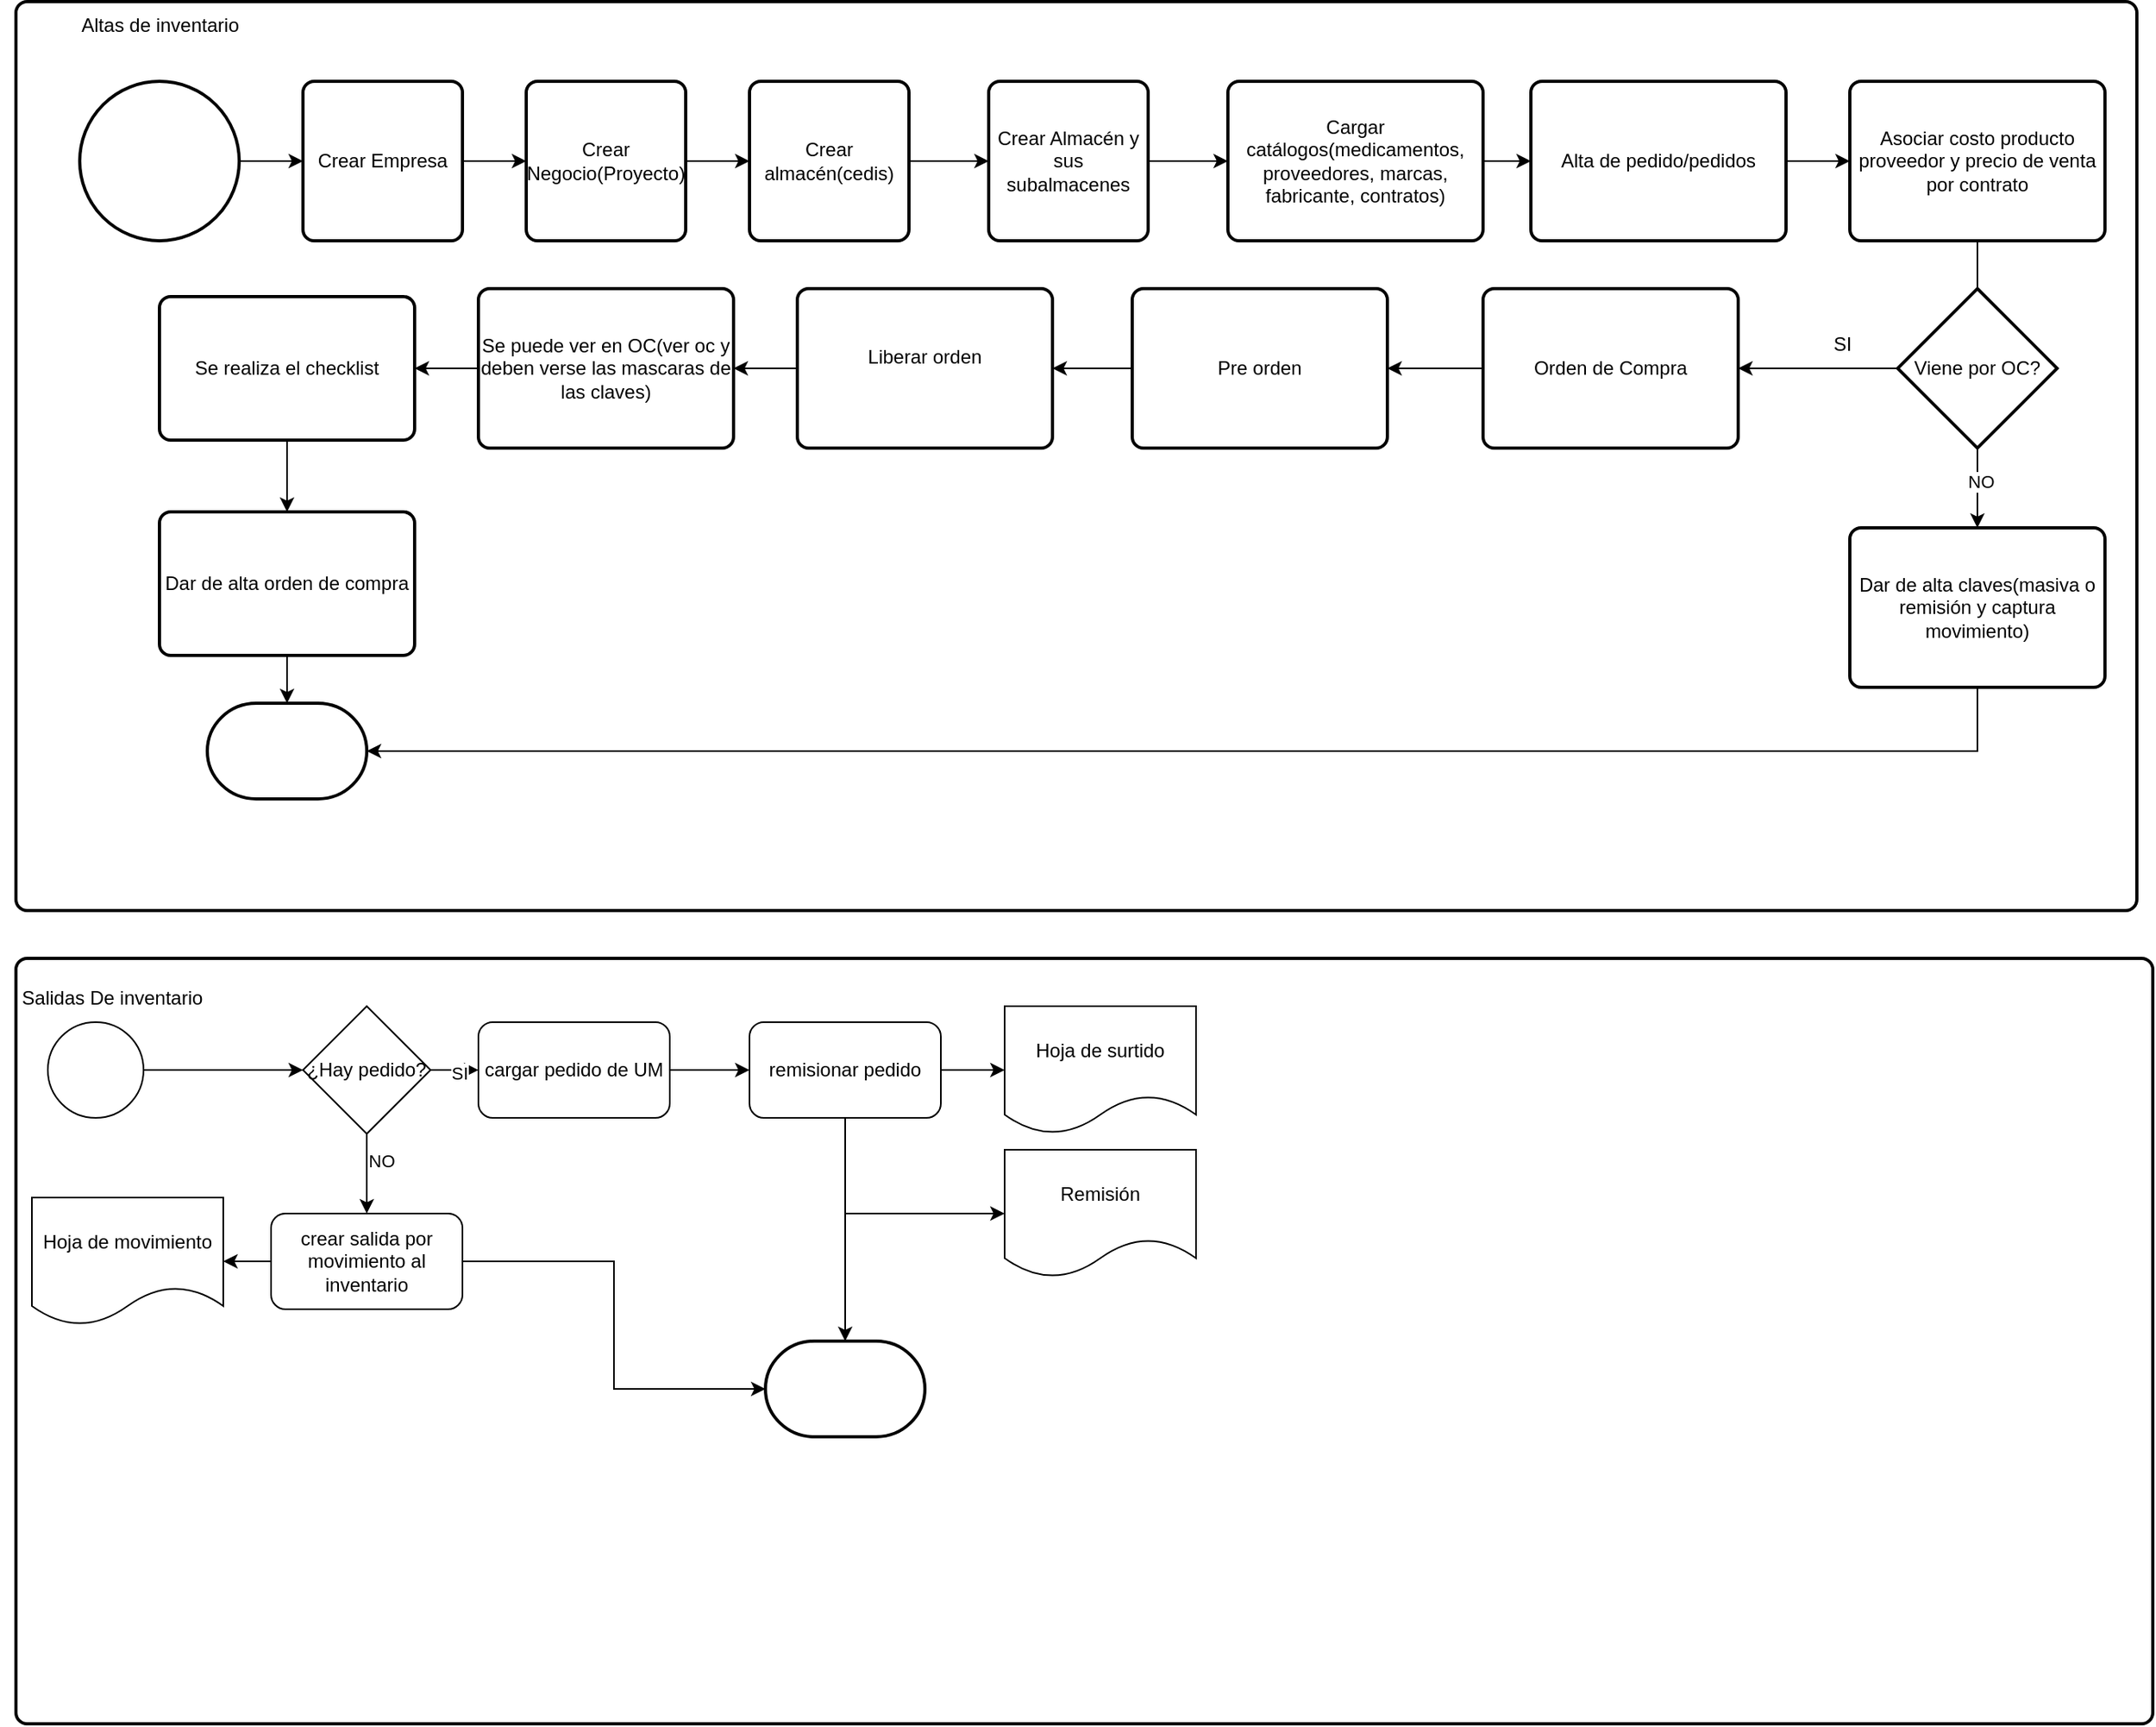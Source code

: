 <mxfile version="28.2.6">
  <diagram name="Página-1" id="Hsmyq0QHZBYc-oGVlMQ4">
    <mxGraphModel dx="1600" dy="1829" grid="1" gridSize="10" guides="1" tooltips="1" connect="1" arrows="1" fold="1" page="1" pageScale="1" pageWidth="827" pageHeight="1169" math="0" shadow="0">
      <root>
        <mxCell id="0" />
        <mxCell id="1" parent="0" />
        <mxCell id="D-_3n276E0AiOtU3BTp9-39" value="" style="rounded=1;whiteSpace=wrap;html=1;absoluteArcSize=1;arcSize=14;strokeWidth=2;" parent="1" vertex="1">
          <mxGeometry x="80" y="600" width="1340" height="480" as="geometry" />
        </mxCell>
        <mxCell id="D-_3n276E0AiOtU3BTp9-34" value="" style="rounded=1;whiteSpace=wrap;html=1;absoluteArcSize=1;arcSize=14;strokeWidth=2;" parent="1" vertex="1">
          <mxGeometry x="80" width="1330" height="570" as="geometry" />
        </mxCell>
        <mxCell id="D-_3n276E0AiOtU3BTp9-4" value="" style="edgeStyle=orthogonalEdgeStyle;rounded=0;orthogonalLoop=1;jettySize=auto;html=1;" parent="1" source="D-_3n276E0AiOtU3BTp9-1" target="D-_3n276E0AiOtU3BTp9-2" edge="1">
          <mxGeometry relative="1" as="geometry" />
        </mxCell>
        <mxCell id="D-_3n276E0AiOtU3BTp9-1" value="" style="strokeWidth=2;html=1;shape=mxgraph.flowchart.start_2;whiteSpace=wrap;" parent="1" vertex="1">
          <mxGeometry x="120" y="50" width="100" height="100" as="geometry" />
        </mxCell>
        <mxCell id="D-_3n276E0AiOtU3BTp9-5" value="" style="edgeStyle=orthogonalEdgeStyle;rounded=0;orthogonalLoop=1;jettySize=auto;html=1;" parent="1" source="D-_3n276E0AiOtU3BTp9-2" target="D-_3n276E0AiOtU3BTp9-3" edge="1">
          <mxGeometry relative="1" as="geometry" />
        </mxCell>
        <mxCell id="D-_3n276E0AiOtU3BTp9-2" value="Crear Empresa" style="rounded=1;whiteSpace=wrap;html=1;absoluteArcSize=1;arcSize=14;strokeWidth=2;" parent="1" vertex="1">
          <mxGeometry x="260" y="50" width="100" height="100" as="geometry" />
        </mxCell>
        <mxCell id="D-_3n276E0AiOtU3BTp9-7" value="" style="edgeStyle=orthogonalEdgeStyle;rounded=0;orthogonalLoop=1;jettySize=auto;html=1;" parent="1" source="D-_3n276E0AiOtU3BTp9-3" target="D-_3n276E0AiOtU3BTp9-6" edge="1">
          <mxGeometry relative="1" as="geometry" />
        </mxCell>
        <mxCell id="D-_3n276E0AiOtU3BTp9-3" value="Crear Negocio(Proyecto)" style="rounded=1;whiteSpace=wrap;html=1;absoluteArcSize=1;arcSize=14;strokeWidth=2;" parent="1" vertex="1">
          <mxGeometry x="400" y="50" width="100" height="100" as="geometry" />
        </mxCell>
        <mxCell id="D-_3n276E0AiOtU3BTp9-9" value="" style="edgeStyle=orthogonalEdgeStyle;rounded=0;orthogonalLoop=1;jettySize=auto;html=1;" parent="1" source="D-_3n276E0AiOtU3BTp9-6" target="D-_3n276E0AiOtU3BTp9-8" edge="1">
          <mxGeometry relative="1" as="geometry" />
        </mxCell>
        <mxCell id="D-_3n276E0AiOtU3BTp9-6" value="Crear almacén(cedis)" style="rounded=1;whiteSpace=wrap;html=1;absoluteArcSize=1;arcSize=14;strokeWidth=2;" parent="1" vertex="1">
          <mxGeometry x="540" y="50" width="100" height="100" as="geometry" />
        </mxCell>
        <mxCell id="D-_3n276E0AiOtU3BTp9-11" value="" style="edgeStyle=orthogonalEdgeStyle;rounded=0;orthogonalLoop=1;jettySize=auto;html=1;" parent="1" source="D-_3n276E0AiOtU3BTp9-8" target="D-_3n276E0AiOtU3BTp9-10" edge="1">
          <mxGeometry relative="1" as="geometry" />
        </mxCell>
        <mxCell id="D-_3n276E0AiOtU3BTp9-8" value="Crear Almacén y sus subalmacenes" style="rounded=1;whiteSpace=wrap;html=1;absoluteArcSize=1;arcSize=14;strokeWidth=2;" parent="1" vertex="1">
          <mxGeometry x="690" y="50" width="100" height="100" as="geometry" />
        </mxCell>
        <mxCell id="D-_3n276E0AiOtU3BTp9-13" value="" style="edgeStyle=orthogonalEdgeStyle;rounded=0;orthogonalLoop=1;jettySize=auto;html=1;" parent="1" source="D-_3n276E0AiOtU3BTp9-10" target="D-_3n276E0AiOtU3BTp9-12" edge="1">
          <mxGeometry relative="1" as="geometry" />
        </mxCell>
        <mxCell id="D-_3n276E0AiOtU3BTp9-10" value="Cargar catálogos(medicamentos, proveedores, marcas, fabricante, contratos)" style="rounded=1;whiteSpace=wrap;html=1;absoluteArcSize=1;arcSize=14;strokeWidth=2;" parent="1" vertex="1">
          <mxGeometry x="840" y="50" width="160" height="100" as="geometry" />
        </mxCell>
        <mxCell id="D-_3n276E0AiOtU3BTp9-15" value="" style="edgeStyle=orthogonalEdgeStyle;rounded=0;orthogonalLoop=1;jettySize=auto;html=1;" parent="1" source="D-_3n276E0AiOtU3BTp9-12" target="D-_3n276E0AiOtU3BTp9-14" edge="1">
          <mxGeometry relative="1" as="geometry" />
        </mxCell>
        <mxCell id="D-_3n276E0AiOtU3BTp9-12" value="Alta de pedido/pedidos" style="rounded=1;whiteSpace=wrap;html=1;absoluteArcSize=1;arcSize=14;strokeWidth=2;" parent="1" vertex="1">
          <mxGeometry x="1030" y="50" width="160" height="100" as="geometry" />
        </mxCell>
        <mxCell id="D-_3n276E0AiOtU3BTp9-17" value="" style="edgeStyle=orthogonalEdgeStyle;rounded=0;orthogonalLoop=1;jettySize=auto;html=1;" parent="1" source="D-_3n276E0AiOtU3BTp9-14" target="D-_3n276E0AiOtU3BTp9-16" edge="1">
          <mxGeometry relative="1" as="geometry" />
        </mxCell>
        <mxCell id="D-_3n276E0AiOtU3BTp9-31" value="NO" style="edgeLabel;html=1;align=center;verticalAlign=middle;resizable=0;points=[];" parent="D-_3n276E0AiOtU3BTp9-17" vertex="1" connectable="0">
          <mxGeometry x="0.681" y="2" relative="1" as="geometry">
            <mxPoint y="-1" as="offset" />
          </mxGeometry>
        </mxCell>
        <mxCell id="D-_3n276E0AiOtU3BTp9-14" value="Asociar costo producto proveedor y precio de venta por contrato" style="rounded=1;whiteSpace=wrap;html=1;absoluteArcSize=1;arcSize=14;strokeWidth=2;" parent="1" vertex="1">
          <mxGeometry x="1230" y="50" width="160" height="100" as="geometry" />
        </mxCell>
        <mxCell id="D-_3n276E0AiOtU3BTp9-19" value="" style="edgeStyle=orthogonalEdgeStyle;rounded=0;orthogonalLoop=1;jettySize=auto;html=1;exitX=0;exitY=0.5;exitDx=0;exitDy=0;exitPerimeter=0;" parent="1" source="D-_3n276E0AiOtU3BTp9-30" target="D-_3n276E0AiOtU3BTp9-18" edge="1">
          <mxGeometry relative="1" as="geometry" />
        </mxCell>
        <mxCell id="D-_3n276E0AiOtU3BTp9-40" style="edgeStyle=orthogonalEdgeStyle;rounded=0;orthogonalLoop=1;jettySize=auto;html=1;exitX=0.5;exitY=1;exitDx=0;exitDy=0;" parent="1" source="D-_3n276E0AiOtU3BTp9-16" target="D-_3n276E0AiOtU3BTp9-33" edge="1">
          <mxGeometry relative="1" as="geometry">
            <Array as="points">
              <mxPoint x="1310" y="470" />
            </Array>
          </mxGeometry>
        </mxCell>
        <mxCell id="D-_3n276E0AiOtU3BTp9-16" value="Dar de alta claves(masiva o remisión y captura movimiento)" style="rounded=1;whiteSpace=wrap;html=1;absoluteArcSize=1;arcSize=14;strokeWidth=2;" parent="1" vertex="1">
          <mxGeometry x="1230" y="330" width="160" height="100" as="geometry" />
        </mxCell>
        <mxCell id="D-_3n276E0AiOtU3BTp9-21" value="" style="edgeStyle=orthogonalEdgeStyle;rounded=0;orthogonalLoop=1;jettySize=auto;html=1;" parent="1" source="D-_3n276E0AiOtU3BTp9-18" target="D-_3n276E0AiOtU3BTp9-20" edge="1">
          <mxGeometry relative="1" as="geometry" />
        </mxCell>
        <mxCell id="D-_3n276E0AiOtU3BTp9-18" value="Orden de Compra" style="rounded=1;whiteSpace=wrap;html=1;absoluteArcSize=1;arcSize=14;strokeWidth=2;" parent="1" vertex="1">
          <mxGeometry x="1000" y="180" width="160" height="100" as="geometry" />
        </mxCell>
        <mxCell id="D-_3n276E0AiOtU3BTp9-23" value="" style="edgeStyle=orthogonalEdgeStyle;rounded=0;orthogonalLoop=1;jettySize=auto;html=1;" parent="1" source="D-_3n276E0AiOtU3BTp9-20" target="D-_3n276E0AiOtU3BTp9-22" edge="1">
          <mxGeometry relative="1" as="geometry" />
        </mxCell>
        <mxCell id="D-_3n276E0AiOtU3BTp9-20" value="Pre orden" style="rounded=1;whiteSpace=wrap;html=1;absoluteArcSize=1;arcSize=14;strokeWidth=2;" parent="1" vertex="1">
          <mxGeometry x="780" y="180" width="160" height="100" as="geometry" />
        </mxCell>
        <mxCell id="D-_3n276E0AiOtU3BTp9-25" value="" style="edgeStyle=orthogonalEdgeStyle;rounded=0;orthogonalLoop=1;jettySize=auto;html=1;" parent="1" source="D-_3n276E0AiOtU3BTp9-22" target="D-_3n276E0AiOtU3BTp9-24" edge="1">
          <mxGeometry relative="1" as="geometry" />
        </mxCell>
        <mxCell id="D-_3n276E0AiOtU3BTp9-22" value="Liberar orden&lt;div&gt;&lt;br&gt;&lt;/div&gt;" style="rounded=1;whiteSpace=wrap;html=1;absoluteArcSize=1;arcSize=14;strokeWidth=2;" parent="1" vertex="1">
          <mxGeometry x="570" y="180" width="160" height="100" as="geometry" />
        </mxCell>
        <mxCell id="D-_3n276E0AiOtU3BTp9-27" value="" style="edgeStyle=orthogonalEdgeStyle;rounded=0;orthogonalLoop=1;jettySize=auto;html=1;" parent="1" source="D-_3n276E0AiOtU3BTp9-24" target="D-_3n276E0AiOtU3BTp9-26" edge="1">
          <mxGeometry relative="1" as="geometry" />
        </mxCell>
        <mxCell id="D-_3n276E0AiOtU3BTp9-24" value="&lt;div&gt;Se puede ver en OC(ver oc y deben verse las mascaras de las claves)&lt;/div&gt;" style="rounded=1;whiteSpace=wrap;html=1;absoluteArcSize=1;arcSize=14;strokeWidth=2;" parent="1" vertex="1">
          <mxGeometry x="370" y="180" width="160" height="100" as="geometry" />
        </mxCell>
        <mxCell id="D-_3n276E0AiOtU3BTp9-29" value="" style="edgeStyle=orthogonalEdgeStyle;rounded=0;orthogonalLoop=1;jettySize=auto;html=1;" parent="1" source="D-_3n276E0AiOtU3BTp9-26" target="D-_3n276E0AiOtU3BTp9-28" edge="1">
          <mxGeometry relative="1" as="geometry" />
        </mxCell>
        <mxCell id="D-_3n276E0AiOtU3BTp9-26" value="Se realiza el checklist" style="whiteSpace=wrap;html=1;rounded=1;absoluteArcSize=1;arcSize=14;strokeWidth=2;" parent="1" vertex="1">
          <mxGeometry x="170" y="185" width="160" height="90" as="geometry" />
        </mxCell>
        <mxCell id="D-_3n276E0AiOtU3BTp9-35" value="" style="edgeStyle=orthogonalEdgeStyle;rounded=0;orthogonalLoop=1;jettySize=auto;html=1;" parent="1" source="D-_3n276E0AiOtU3BTp9-28" target="D-_3n276E0AiOtU3BTp9-33" edge="1">
          <mxGeometry relative="1" as="geometry" />
        </mxCell>
        <mxCell id="D-_3n276E0AiOtU3BTp9-28" value="Dar de alta orden de compra" style="whiteSpace=wrap;html=1;rounded=1;absoluteArcSize=1;arcSize=14;strokeWidth=2;" parent="1" vertex="1">
          <mxGeometry x="170" y="320" width="160" height="90" as="geometry" />
        </mxCell>
        <mxCell id="D-_3n276E0AiOtU3BTp9-30" value="Viene por OC?" style="strokeWidth=2;html=1;shape=mxgraph.flowchart.decision;whiteSpace=wrap;" parent="1" vertex="1">
          <mxGeometry x="1260" y="180" width="100" height="100" as="geometry" />
        </mxCell>
        <mxCell id="D-_3n276E0AiOtU3BTp9-32" value="SI" style="text;html=1;align=center;verticalAlign=middle;resizable=0;points=[];autosize=1;strokeColor=none;fillColor=none;" parent="1" vertex="1">
          <mxGeometry x="1210" y="200" width="30" height="30" as="geometry" />
        </mxCell>
        <mxCell id="D-_3n276E0AiOtU3BTp9-33" value="" style="strokeWidth=2;html=1;shape=mxgraph.flowchart.terminator;whiteSpace=wrap;" parent="1" vertex="1">
          <mxGeometry x="200" y="440" width="100" height="60" as="geometry" />
        </mxCell>
        <mxCell id="D-_3n276E0AiOtU3BTp9-36" value="Altas de inventario" style="text;html=1;align=center;verticalAlign=middle;resizable=0;points=[];autosize=1;strokeColor=none;fillColor=none;" parent="1" vertex="1">
          <mxGeometry x="110" width="120" height="30" as="geometry" />
        </mxCell>
        <mxCell id="D-_3n276E0AiOtU3BTp9-37" value="Salidas De inventario" style="text;html=1;align=center;verticalAlign=middle;resizable=0;points=[];autosize=1;strokeColor=none;fillColor=none;" parent="1" vertex="1">
          <mxGeometry x="70" y="610" width="140" height="30" as="geometry" />
        </mxCell>
        <mxCell id="WIjFczaLttJIU6z5buxC-2" value="" style="edgeStyle=orthogonalEdgeStyle;rounded=0;orthogonalLoop=1;jettySize=auto;html=1;" edge="1" parent="1" source="WIjFczaLttJIU6z5buxC-11" target="WIjFczaLttJIU6z5buxC-1">
          <mxGeometry relative="1" as="geometry" />
        </mxCell>
        <mxCell id="WIjFczaLttJIU6z5buxC-13" value="SI" style="edgeLabel;html=1;align=center;verticalAlign=middle;resizable=0;points=[];" vertex="1" connectable="0" parent="WIjFczaLttJIU6z5buxC-2">
          <mxGeometry x="-0.293" y="-2" relative="1" as="geometry">
            <mxPoint as="offset" />
          </mxGeometry>
        </mxCell>
        <mxCell id="D-_3n276E0AiOtU3BTp9-38" value="" style="verticalLabelPosition=bottom;verticalAlign=top;html=1;shape=mxgraph.flowchart.on-page_reference;" parent="1" vertex="1">
          <mxGeometry x="100" y="640" width="60" height="60" as="geometry" />
        </mxCell>
        <mxCell id="WIjFczaLttJIU6z5buxC-4" value="" style="edgeStyle=orthogonalEdgeStyle;rounded=0;orthogonalLoop=1;jettySize=auto;html=1;" edge="1" parent="1" source="WIjFczaLttJIU6z5buxC-1" target="WIjFczaLttJIU6z5buxC-3">
          <mxGeometry relative="1" as="geometry" />
        </mxCell>
        <mxCell id="WIjFczaLttJIU6z5buxC-1" value="cargar&amp;nbsp;&lt;span style=&quot;background-color: transparent; color: light-dark(rgb(0, 0, 0), rgb(255, 255, 255));&quot;&gt;pedido de UM&lt;/span&gt;" style="rounded=1;whiteSpace=wrap;html=1;" vertex="1" parent="1">
          <mxGeometry x="370" y="640" width="120" height="60" as="geometry" />
        </mxCell>
        <mxCell id="WIjFczaLttJIU6z5buxC-6" value="" style="edgeStyle=orthogonalEdgeStyle;rounded=0;orthogonalLoop=1;jettySize=auto;html=1;" edge="1" parent="1" source="WIjFczaLttJIU6z5buxC-3" target="WIjFczaLttJIU6z5buxC-5">
          <mxGeometry relative="1" as="geometry" />
        </mxCell>
        <mxCell id="WIjFczaLttJIU6z5buxC-8" style="edgeStyle=orthogonalEdgeStyle;rounded=0;orthogonalLoop=1;jettySize=auto;html=1;exitX=0.5;exitY=1;exitDx=0;exitDy=0;entryX=0;entryY=0.5;entryDx=0;entryDy=0;" edge="1" parent="1" source="WIjFczaLttJIU6z5buxC-3" target="WIjFczaLttJIU6z5buxC-7">
          <mxGeometry relative="1" as="geometry" />
        </mxCell>
        <mxCell id="WIjFczaLttJIU6z5buxC-24" style="edgeStyle=orthogonalEdgeStyle;rounded=0;orthogonalLoop=1;jettySize=auto;html=1;exitX=0.5;exitY=1;exitDx=0;exitDy=0;" edge="1" parent="1" source="WIjFczaLttJIU6z5buxC-3" target="WIjFczaLttJIU6z5buxC-20">
          <mxGeometry relative="1" as="geometry" />
        </mxCell>
        <mxCell id="WIjFczaLttJIU6z5buxC-3" value="remisionar pedido" style="rounded=1;whiteSpace=wrap;html=1;" vertex="1" parent="1">
          <mxGeometry x="540" y="640" width="120" height="60" as="geometry" />
        </mxCell>
        <mxCell id="WIjFczaLttJIU6z5buxC-5" value="Hoja de surtido" style="shape=document;whiteSpace=wrap;html=1;boundedLbl=1;" vertex="1" parent="1">
          <mxGeometry x="700" y="630" width="120" height="80" as="geometry" />
        </mxCell>
        <mxCell id="WIjFczaLttJIU6z5buxC-7" value="Remisión" style="shape=document;whiteSpace=wrap;html=1;boundedLbl=1;" vertex="1" parent="1">
          <mxGeometry x="700" y="720" width="120" height="80" as="geometry" />
        </mxCell>
        <mxCell id="WIjFczaLttJIU6z5buxC-12" value="" style="edgeStyle=orthogonalEdgeStyle;rounded=0;orthogonalLoop=1;jettySize=auto;html=1;" edge="1" parent="1" source="D-_3n276E0AiOtU3BTp9-38" target="WIjFczaLttJIU6z5buxC-11">
          <mxGeometry relative="1" as="geometry">
            <mxPoint x="160" y="670" as="sourcePoint" />
            <mxPoint x="370" y="670" as="targetPoint" />
          </mxGeometry>
        </mxCell>
        <mxCell id="WIjFczaLttJIU6z5buxC-15" value="" style="edgeStyle=orthogonalEdgeStyle;rounded=0;orthogonalLoop=1;jettySize=auto;html=1;" edge="1" parent="1" source="WIjFczaLttJIU6z5buxC-11" target="WIjFczaLttJIU6z5buxC-14">
          <mxGeometry relative="1" as="geometry" />
        </mxCell>
        <mxCell id="WIjFczaLttJIU6z5buxC-16" value="NO" style="edgeLabel;html=1;align=center;verticalAlign=middle;resizable=0;points=[];" vertex="1" connectable="0" parent="WIjFczaLttJIU6z5buxC-15">
          <mxGeometry x="-0.33" y="9" relative="1" as="geometry">
            <mxPoint as="offset" />
          </mxGeometry>
        </mxCell>
        <mxCell id="WIjFczaLttJIU6z5buxC-11" value="¿Hay pedido?" style="rhombus;whiteSpace=wrap;html=1;" vertex="1" parent="1">
          <mxGeometry x="260" y="630" width="80" height="80" as="geometry" />
        </mxCell>
        <mxCell id="WIjFczaLttJIU6z5buxC-18" value="" style="edgeStyle=orthogonalEdgeStyle;rounded=0;orthogonalLoop=1;jettySize=auto;html=1;" edge="1" parent="1" source="WIjFczaLttJIU6z5buxC-14" target="WIjFczaLttJIU6z5buxC-17">
          <mxGeometry relative="1" as="geometry" />
        </mxCell>
        <mxCell id="WIjFczaLttJIU6z5buxC-14" value="crear salida por movimiento al inventario" style="rounded=1;whiteSpace=wrap;html=1;" vertex="1" parent="1">
          <mxGeometry x="240" y="760" width="120" height="60" as="geometry" />
        </mxCell>
        <mxCell id="WIjFczaLttJIU6z5buxC-17" value="Hoja de movimiento" style="shape=document;whiteSpace=wrap;html=1;boundedLbl=1;rounded=1;" vertex="1" parent="1">
          <mxGeometry x="90" y="750" width="120" height="80" as="geometry" />
        </mxCell>
        <mxCell id="WIjFczaLttJIU6z5buxC-20" value="" style="strokeWidth=2;html=1;shape=mxgraph.flowchart.terminator;whiteSpace=wrap;" vertex="1" parent="1">
          <mxGeometry x="550" y="840" width="100" height="60" as="geometry" />
        </mxCell>
        <mxCell id="WIjFczaLttJIU6z5buxC-25" style="edgeStyle=orthogonalEdgeStyle;rounded=0;orthogonalLoop=1;jettySize=auto;html=1;exitX=1;exitY=0.5;exitDx=0;exitDy=0;entryX=0;entryY=0.5;entryDx=0;entryDy=0;entryPerimeter=0;" edge="1" parent="1" source="WIjFczaLttJIU6z5buxC-14" target="WIjFczaLttJIU6z5buxC-20">
          <mxGeometry relative="1" as="geometry" />
        </mxCell>
      </root>
    </mxGraphModel>
  </diagram>
</mxfile>
